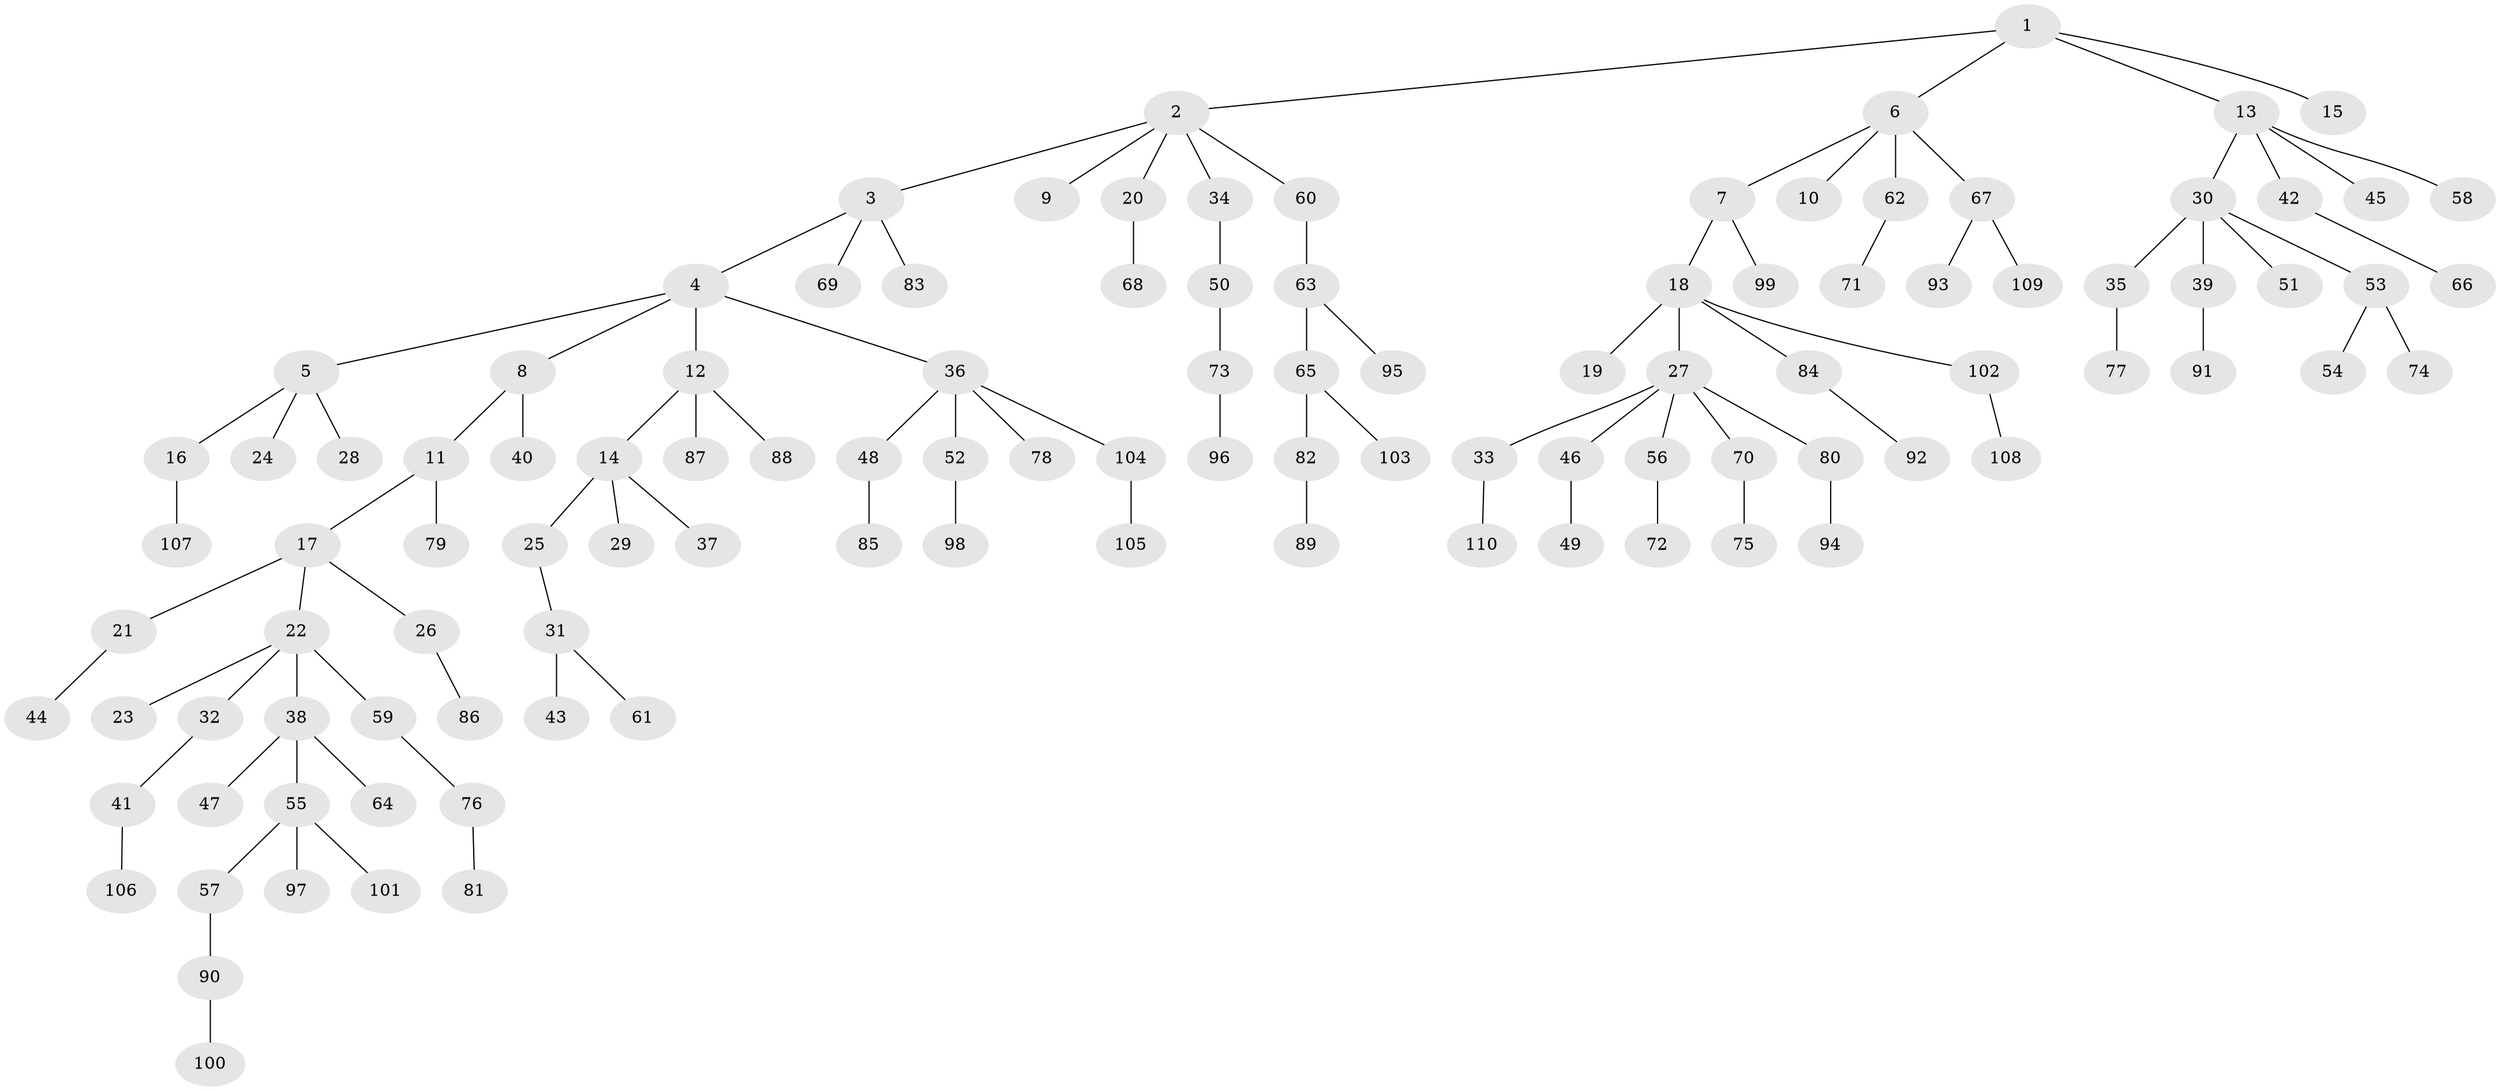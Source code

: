 // coarse degree distribution, {8: 0.022727272727272728, 3: 0.09090909090909091, 6: 0.06818181818181818, 4: 0.06818181818181818, 1: 0.6818181818181818, 2: 0.06818181818181818}
// Generated by graph-tools (version 1.1) at 2025/19/03/04/25 18:19:20]
// undirected, 110 vertices, 109 edges
graph export_dot {
graph [start="1"]
  node [color=gray90,style=filled];
  1;
  2;
  3;
  4;
  5;
  6;
  7;
  8;
  9;
  10;
  11;
  12;
  13;
  14;
  15;
  16;
  17;
  18;
  19;
  20;
  21;
  22;
  23;
  24;
  25;
  26;
  27;
  28;
  29;
  30;
  31;
  32;
  33;
  34;
  35;
  36;
  37;
  38;
  39;
  40;
  41;
  42;
  43;
  44;
  45;
  46;
  47;
  48;
  49;
  50;
  51;
  52;
  53;
  54;
  55;
  56;
  57;
  58;
  59;
  60;
  61;
  62;
  63;
  64;
  65;
  66;
  67;
  68;
  69;
  70;
  71;
  72;
  73;
  74;
  75;
  76;
  77;
  78;
  79;
  80;
  81;
  82;
  83;
  84;
  85;
  86;
  87;
  88;
  89;
  90;
  91;
  92;
  93;
  94;
  95;
  96;
  97;
  98;
  99;
  100;
  101;
  102;
  103;
  104;
  105;
  106;
  107;
  108;
  109;
  110;
  1 -- 2;
  1 -- 6;
  1 -- 13;
  1 -- 15;
  2 -- 3;
  2 -- 9;
  2 -- 20;
  2 -- 34;
  2 -- 60;
  3 -- 4;
  3 -- 69;
  3 -- 83;
  4 -- 5;
  4 -- 8;
  4 -- 12;
  4 -- 36;
  5 -- 16;
  5 -- 24;
  5 -- 28;
  6 -- 7;
  6 -- 10;
  6 -- 62;
  6 -- 67;
  7 -- 18;
  7 -- 99;
  8 -- 11;
  8 -- 40;
  11 -- 17;
  11 -- 79;
  12 -- 14;
  12 -- 87;
  12 -- 88;
  13 -- 30;
  13 -- 42;
  13 -- 45;
  13 -- 58;
  14 -- 25;
  14 -- 29;
  14 -- 37;
  16 -- 107;
  17 -- 21;
  17 -- 22;
  17 -- 26;
  18 -- 19;
  18 -- 27;
  18 -- 84;
  18 -- 102;
  20 -- 68;
  21 -- 44;
  22 -- 23;
  22 -- 32;
  22 -- 38;
  22 -- 59;
  25 -- 31;
  26 -- 86;
  27 -- 33;
  27 -- 46;
  27 -- 56;
  27 -- 70;
  27 -- 80;
  30 -- 35;
  30 -- 39;
  30 -- 51;
  30 -- 53;
  31 -- 43;
  31 -- 61;
  32 -- 41;
  33 -- 110;
  34 -- 50;
  35 -- 77;
  36 -- 48;
  36 -- 52;
  36 -- 78;
  36 -- 104;
  38 -- 47;
  38 -- 55;
  38 -- 64;
  39 -- 91;
  41 -- 106;
  42 -- 66;
  46 -- 49;
  48 -- 85;
  50 -- 73;
  52 -- 98;
  53 -- 54;
  53 -- 74;
  55 -- 57;
  55 -- 97;
  55 -- 101;
  56 -- 72;
  57 -- 90;
  59 -- 76;
  60 -- 63;
  62 -- 71;
  63 -- 65;
  63 -- 95;
  65 -- 82;
  65 -- 103;
  67 -- 93;
  67 -- 109;
  70 -- 75;
  73 -- 96;
  76 -- 81;
  80 -- 94;
  82 -- 89;
  84 -- 92;
  90 -- 100;
  102 -- 108;
  104 -- 105;
}
